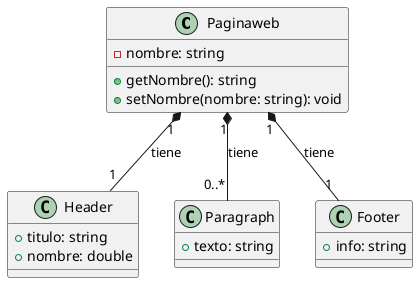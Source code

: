  @startuml
    class Paginaweb {
    -nombre: string
    +getNombre(): string
    +setNombre(nombre: string): void
    }


    class Header {
    +titulo: string
    +nombre: double
    }


    class Paragraph {
    +texto: string
    }


    class Footer {
    +info: string
    }

    Paginaweb "1" *-- "1" Header : tiene
    Paginaweb "1" *-- "0..*" Paragraph : tiene
    Paginaweb "1" *-- "1" Footer : tiene
@enduml